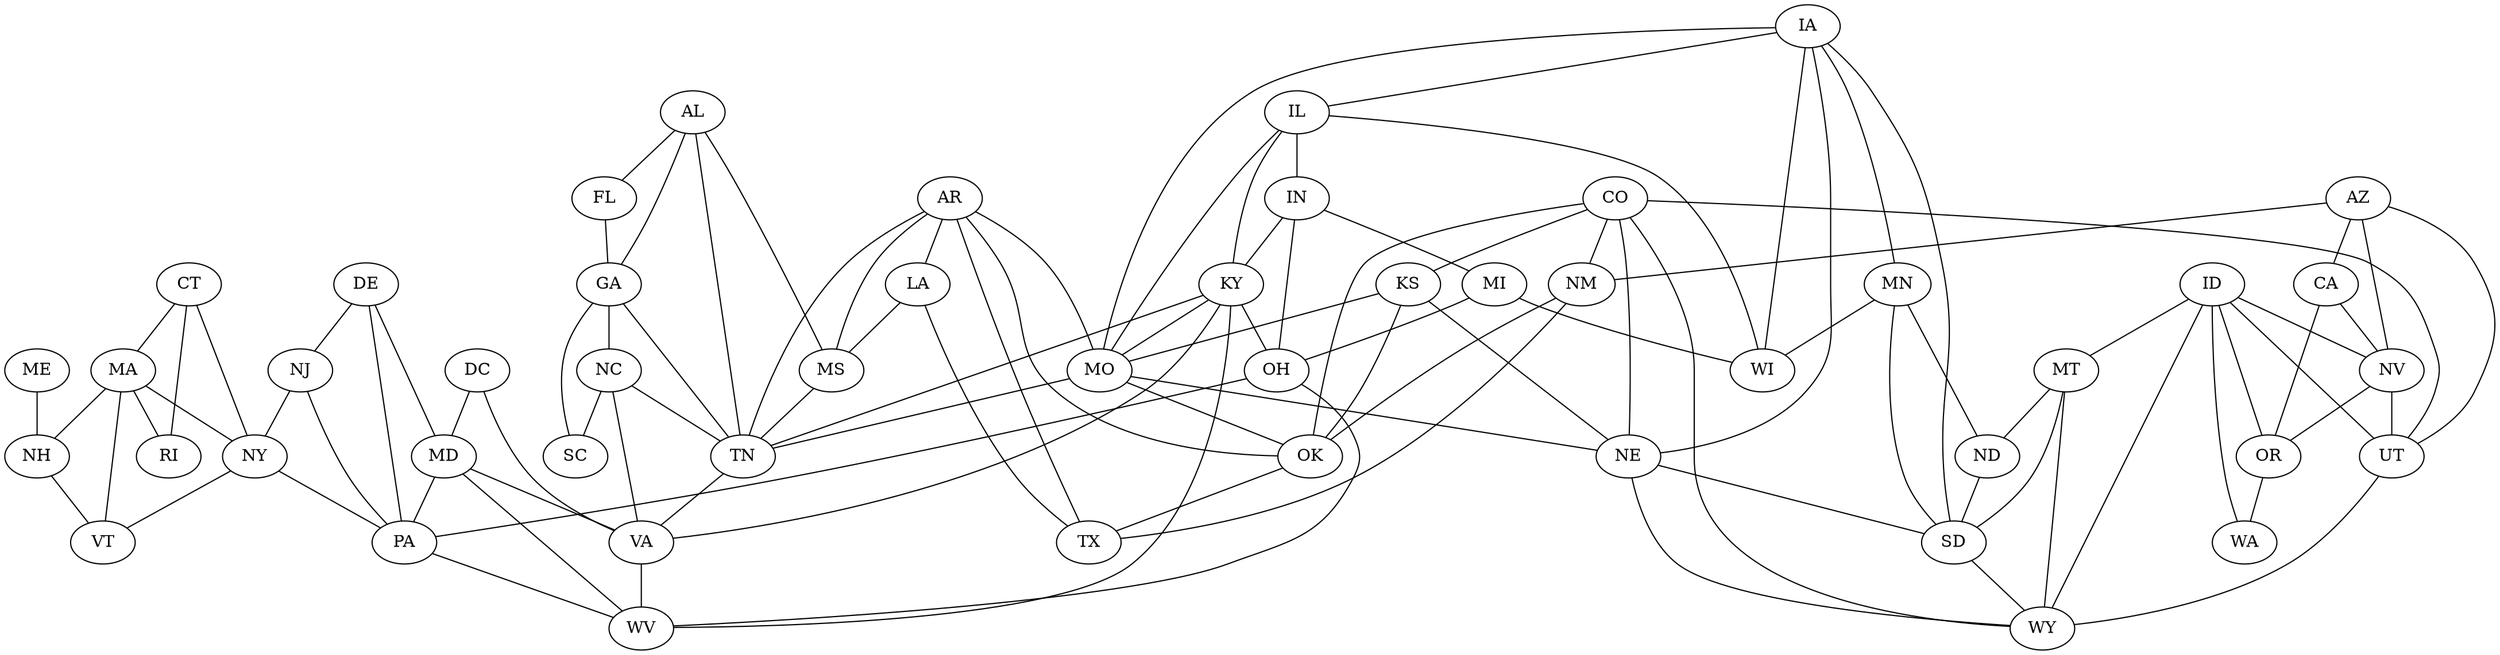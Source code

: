 graph USA{
AL -- FL
AL -- GA
AL -- MS
AL -- TN
AR -- LA
AR -- MO
AR -- MS
AR -- OK
AR -- TN
AR -- TX
AZ -- CA
AZ -- NM
AZ -- NV
AZ -- UT
CA -- NV
CA -- OR
CO -- KS
CO -- NE
CO -- NM
CO -- OK
CO -- UT
CO -- WY
CT -- MA
CT -- NY
CT -- RI
DC -- MD
DC -- VA
DE -- MD
DE -- NJ
DE -- PA
FL -- GA
GA -- NC
GA -- SC
GA -- TN
IA -- IL
IA -- MN
IA -- MO
IA -- NE
IA -- SD
IA -- WI
ID -- MT
ID -- NV
ID -- OR
ID -- UT
ID -- WA
ID -- WY
IL -- IN
IL -- KY
IL -- MO
IL -- WI
IN -- KY
IN -- MI
IN -- OH
KS -- MO
KS -- NE
KS -- OK
KY -- MO
KY -- OH
KY -- TN
KY -- VA
KY -- WV
LA -- MS
LA -- TX
MA -- NH
MA -- NY
MA -- RI
MA -- VT
MD -- PA
MD -- VA
MD -- WV
ME -- NH
MI -- OH
MI -- WI
MN -- ND
MN -- SD
MN -- WI
MO -- NE
MO -- OK
MO -- TN
MS -- TN
MT -- ND
MT -- SD
MT -- WY
NC -- SC
NC -- TN
NC -- VA
ND -- SD
NE -- SD
NE -- WY
NH -- VT
NJ -- NY
NJ -- PA
NM -- OK
NM -- TX
NV -- OR
NV -- UT
NY -- PA
NY -- VT
OH -- PA
OH -- WV
OK -- TX
OR -- WA
PA -- WV
SD -- WY
TN -- VA
UT -- WY
VA -- WV
}
